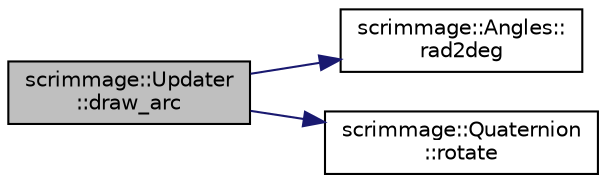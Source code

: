 digraph "scrimmage::Updater::draw_arc"
{
 // LATEX_PDF_SIZE
  edge [fontname="Helvetica",fontsize="10",labelfontname="Helvetica",labelfontsize="10"];
  node [fontname="Helvetica",fontsize="10",shape=record];
  rankdir="LR";
  Node1 [label="scrimmage::Updater\l::draw_arc",height=0.2,width=0.4,color="black", fillcolor="grey75", style="filled", fontcolor="black",tooltip=" "];
  Node1 -> Node2 [color="midnightblue",fontsize="10",style="solid",fontname="Helvetica"];
  Node2 [label="scrimmage::Angles::\lrad2deg",height=0.2,width=0.4,color="black", fillcolor="white", style="filled",URL="$classscrimmage_1_1Angles.html#a332c83ff414a6f8567ce536231238f2d",tooltip=" "];
  Node1 -> Node3 [color="midnightblue",fontsize="10",style="solid",fontname="Helvetica"];
  Node3 [label="scrimmage::Quaternion\l::rotate",height=0.2,width=0.4,color="black", fillcolor="white", style="filled",URL="$classscrimmage_1_1Quaternion.html#a5bafb37e82046f3b2a8bba87350550b9",tooltip="rotate the input vector around the vec axis by an angle given by RotationAngle(). This can also be us..."];
}
